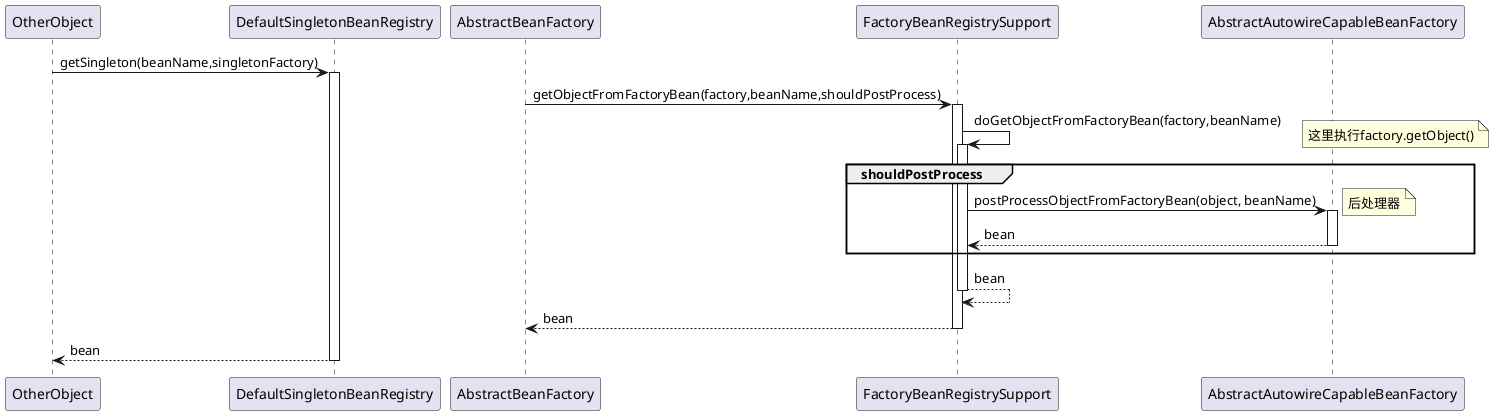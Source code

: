 @startuml
OtherObject -> DefaultSingletonBeanRegistry:getSingleton(beanName,singletonFactory)
activate DefaultSingletonBeanRegistry
    AbstractBeanFactory -> FactoryBeanRegistrySupport:getObjectFromFactoryBean(factory,beanName,shouldPostProcess)
    activate FactoryBeanRegistrySupport
        FactoryBeanRegistrySupport -> FactoryBeanRegistrySupport:doGetObjectFromFactoryBean(factory,beanName)
        note right:这里执行factory.getObject()
        activate FactoryBeanRegistrySupport
            group shouldPostProcess
                FactoryBeanRegistrySupport -> AbstractAutowireCapableBeanFactory:postProcessObjectFromFactoryBean(object, beanName)
                note right:后处理器
                activate AbstractAutowireCapableBeanFactory
                return bean
            end
        return bean
    return bean
return bean
@enduml